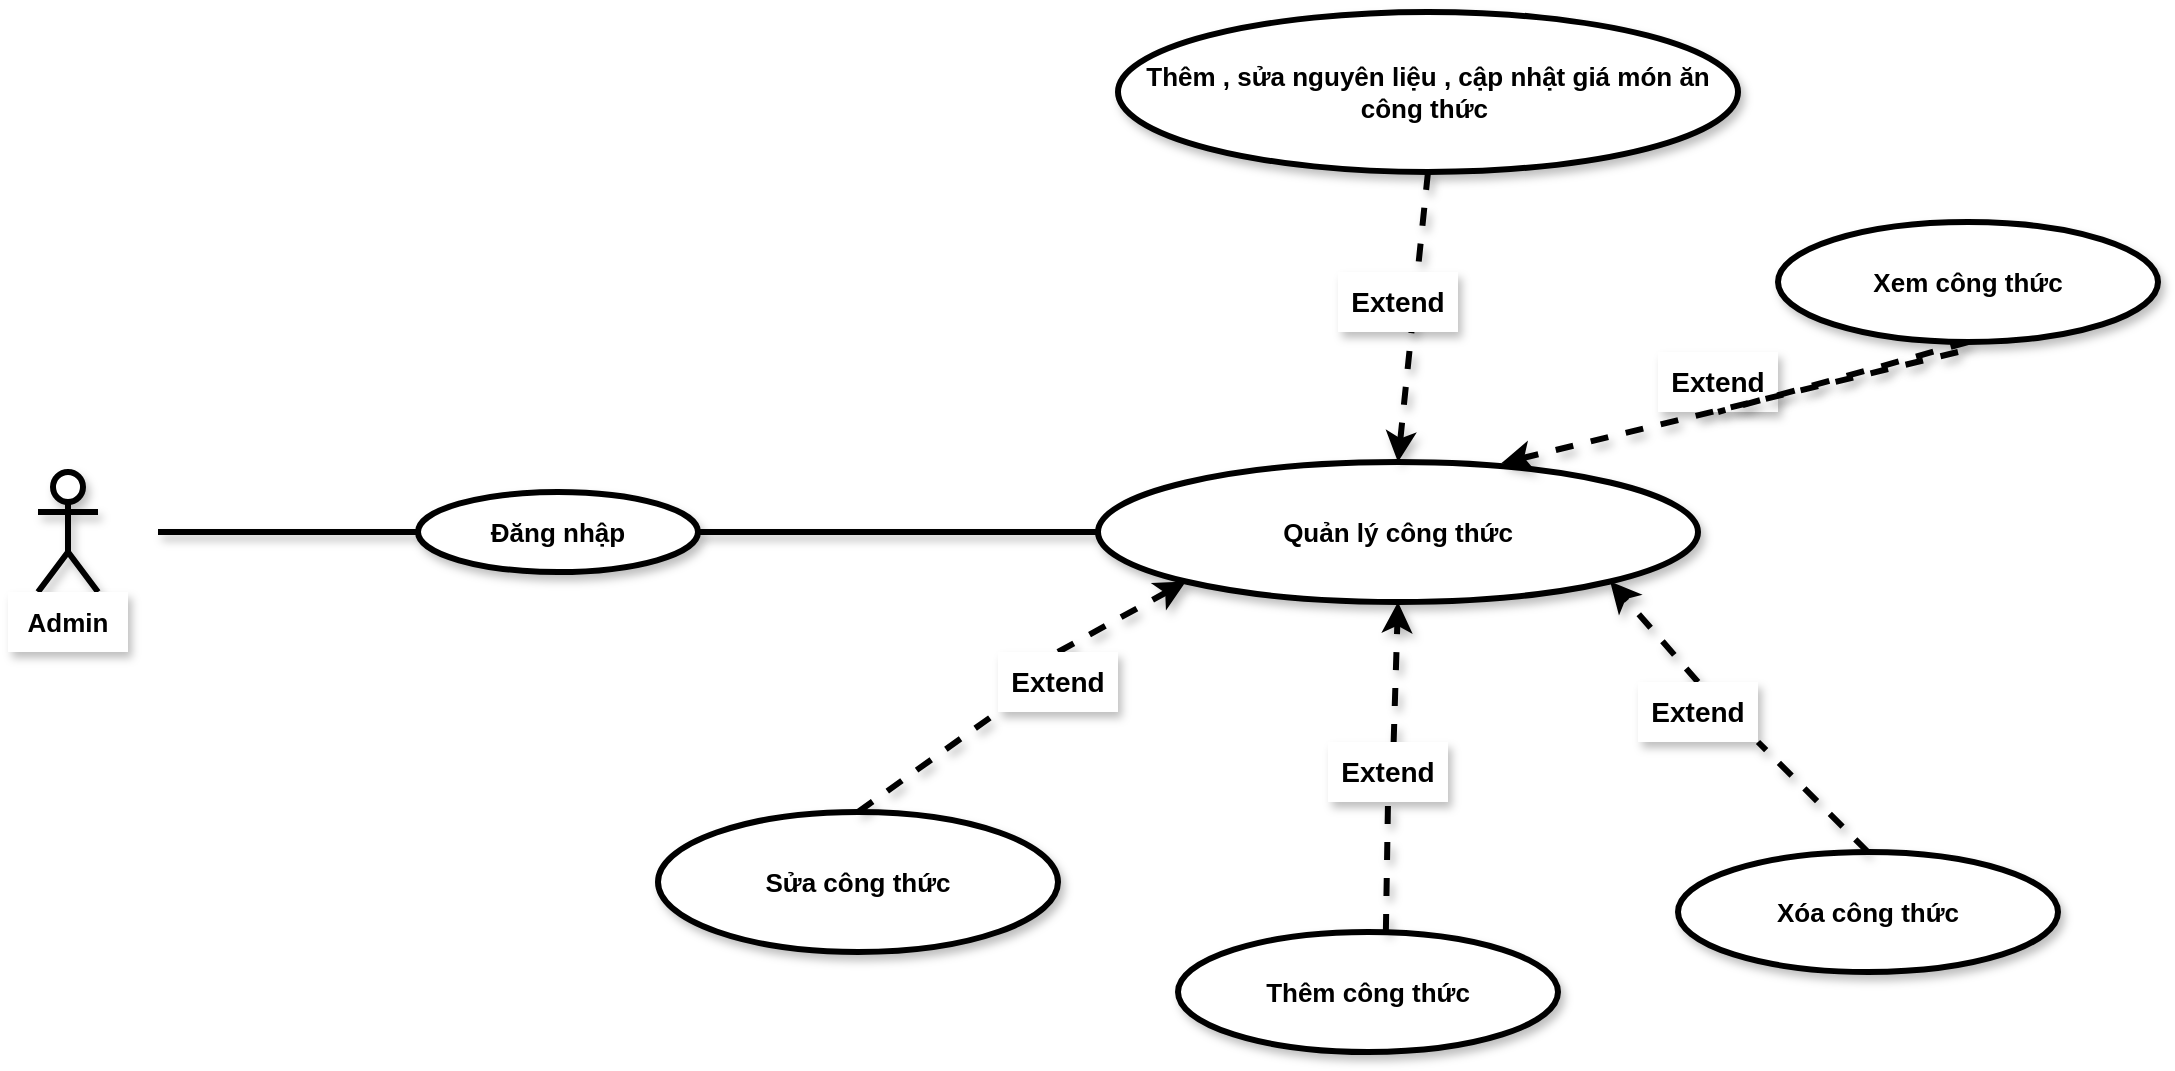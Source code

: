 <mxfile version="19.0.3" type="device"><diagram id="QV1tbBeWoZwRX3Gaqd94" name="Trang-1"><mxGraphModel dx="1038" dy="649" grid="1" gridSize="10" guides="1" tooltips="1" connect="1" arrows="1" fold="1" page="1" pageScale="1" pageWidth="1100" pageHeight="850" math="0" shadow="0"><root><mxCell id="0"/><mxCell id="1" parent="0"/><mxCell id="LYmPvv1k2aEyBpbyO8QV-1" value="Actor" style="shape=umlActor;verticalLabelPosition=bottom;verticalAlign=top;html=1;outlineConnect=0;strokeWidth=3;gradientColor=#ffffff;shadow=1;fontSize=13;points=[[0,1,0,0,0],[1,0,0,26,-6],[1,0.13,0,30,0],[1,0.3,0,30,0],[1,0.5,0,30,0],[1,0.67,0,30,0],[1,0.83,0,26,0],[1,1,0,20,0]];" parent="1" vertex="1"><mxGeometry x="140" y="290" width="30" height="60" as="geometry"/></mxCell><mxCell id="LYmPvv1k2aEyBpbyO8QV-2" value="Admin" style="text;html=1;strokeColor=none;fillColor=default;align=center;verticalAlign=middle;whiteSpace=wrap;rounded=0;shadow=1;fontSize=13;fontStyle=1" parent="1" vertex="1"><mxGeometry x="125" y="350" width="60" height="30" as="geometry"/></mxCell><mxCell id="LYmPvv1k2aEyBpbyO8QV-10" style="edgeStyle=orthogonalEdgeStyle;rounded=0;orthogonalLoop=1;jettySize=auto;html=1;exitX=0;exitY=0.5;exitDx=0;exitDy=0;entryX=1;entryY=0.5;entryDx=30;entryDy=0;entryPerimeter=0;fontSize=13;endArrow=none;endFill=0;strokeWidth=3;shadow=1;" parent="1" source="LYmPvv1k2aEyBpbyO8QV-3" target="LYmPvv1k2aEyBpbyO8QV-1" edge="1"><mxGeometry relative="1" as="geometry"/></mxCell><mxCell id="LYmPvv1k2aEyBpbyO8QV-11" style="edgeStyle=orthogonalEdgeStyle;rounded=0;orthogonalLoop=1;jettySize=auto;html=1;exitX=1;exitY=0.5;exitDx=0;exitDy=0;entryX=0;entryY=0.5;entryDx=0;entryDy=0;shadow=1;fontSize=13;endArrow=none;endFill=0;strokeWidth=3;" parent="1" source="LYmPvv1k2aEyBpbyO8QV-3" target="LYmPvv1k2aEyBpbyO8QV-4" edge="1"><mxGeometry relative="1" as="geometry"/></mxCell><mxCell id="LYmPvv1k2aEyBpbyO8QV-3" value="Đăng nhập" style="ellipse;whiteSpace=wrap;html=1;align=center;newEdgeStyle={&quot;edgeStyle&quot;:&quot;entityRelationEdgeStyle&quot;,&quot;startArrow&quot;:&quot;none&quot;,&quot;endArrow&quot;:&quot;none&quot;,&quot;segment&quot;:10,&quot;curved&quot;:1};treeFolding=1;treeMoving=1;shadow=1;fontSize=13;strokeWidth=3;fillColor=default;gradientColor=#ffffff;fontStyle=1" parent="1" vertex="1"><mxGeometry x="330" y="300" width="140" height="40" as="geometry"/></mxCell><mxCell id="LYmPvv1k2aEyBpbyO8QV-4" value="Quản lý công thức" style="ellipse;whiteSpace=wrap;html=1;align=center;newEdgeStyle={&quot;edgeStyle&quot;:&quot;entityRelationEdgeStyle&quot;,&quot;startArrow&quot;:&quot;none&quot;,&quot;endArrow&quot;:&quot;none&quot;,&quot;segment&quot;:10,&quot;curved&quot;:1};treeFolding=1;treeMoving=1;shadow=1;fontSize=13;strokeWidth=3;fillColor=default;gradientColor=#ffffff;fontStyle=1" parent="1" vertex="1"><mxGeometry x="670" y="285" width="300" height="70" as="geometry"/></mxCell><mxCell id="LYmPvv1k2aEyBpbyO8QV-13" style="rounded=0;orthogonalLoop=1;jettySize=auto;html=1;exitX=0.5;exitY=1;exitDx=0;exitDy=0;entryX=0.5;entryY=0;entryDx=0;entryDy=0;shadow=1;dashed=1;fontSize=13;endArrow=classic;endFill=1;strokeWidth=3;" parent="1" source="LYmPvv1k2aEyBpbyO8QV-5" target="LYmPvv1k2aEyBpbyO8QV-4" edge="1"><mxGeometry relative="1" as="geometry"/></mxCell><mxCell id="LYmPvv1k2aEyBpbyO8QV-5" value="Thêm , sửa nguyên liệu , cập nhật giá món ăn công thức&amp;nbsp;" style="ellipse;whiteSpace=wrap;html=1;align=center;newEdgeStyle={&quot;edgeStyle&quot;:&quot;entityRelationEdgeStyle&quot;,&quot;startArrow&quot;:&quot;none&quot;,&quot;endArrow&quot;:&quot;none&quot;,&quot;segment&quot;:10,&quot;curved&quot;:1};treeFolding=1;treeMoving=1;shadow=1;fontSize=13;strokeWidth=3;fillColor=default;gradientColor=#ffffff;fontStyle=1" parent="1" vertex="1"><mxGeometry x="680" y="60" width="310" height="80" as="geometry"/></mxCell><mxCell id="LYmPvv1k2aEyBpbyO8QV-14" style="edgeStyle=none;rounded=0;orthogonalLoop=1;jettySize=auto;html=1;exitX=0.5;exitY=0;exitDx=0;exitDy=0;entryX=0;entryY=1;entryDx=0;entryDy=0;shadow=1;dashed=1;fontSize=13;endArrow=classic;endFill=1;strokeWidth=3;startArrow=none;" parent="1" source="LYmPvv1k2aEyBpbyO8QV-17" target="LYmPvv1k2aEyBpbyO8QV-4" edge="1"><mxGeometry relative="1" as="geometry"/></mxCell><mxCell id="LYmPvv1k2aEyBpbyO8QV-6" value="Sửa công thức" style="ellipse;whiteSpace=wrap;html=1;align=center;newEdgeStyle={&quot;edgeStyle&quot;:&quot;entityRelationEdgeStyle&quot;,&quot;startArrow&quot;:&quot;none&quot;,&quot;endArrow&quot;:&quot;none&quot;,&quot;segment&quot;:10,&quot;curved&quot;:1};treeFolding=1;treeMoving=1;shadow=1;fontSize=13;strokeWidth=3;fillColor=default;gradientColor=#ffffff;fontStyle=1" parent="1" vertex="1"><mxGeometry x="450" y="460" width="200" height="70" as="geometry"/></mxCell><mxCell id="LYmPvv1k2aEyBpbyO8QV-15" style="edgeStyle=none;rounded=0;orthogonalLoop=1;jettySize=auto;html=1;exitX=0.5;exitY=0;exitDx=0;exitDy=0;entryX=1;entryY=1;entryDx=0;entryDy=0;shadow=1;dashed=1;fontSize=13;endArrow=classic;endFill=1;strokeWidth=3;startArrow=none;" parent="1" source="LYmPvv1k2aEyBpbyO8QV-19" target="LYmPvv1k2aEyBpbyO8QV-4" edge="1"><mxGeometry relative="1" as="geometry"/></mxCell><mxCell id="LYmPvv1k2aEyBpbyO8QV-7" value="Xóa công thức" style="ellipse;whiteSpace=wrap;html=1;align=center;newEdgeStyle={&quot;edgeStyle&quot;:&quot;entityRelationEdgeStyle&quot;,&quot;startArrow&quot;:&quot;none&quot;,&quot;endArrow&quot;:&quot;none&quot;,&quot;segment&quot;:10,&quot;curved&quot;:1};treeFolding=1;treeMoving=1;shadow=1;fontSize=13;strokeWidth=3;fillColor=default;gradientColor=#ffffff;fontStyle=1" parent="1" vertex="1"><mxGeometry x="960" y="480" width="190" height="60" as="geometry"/></mxCell><mxCell id="LYmPvv1k2aEyBpbyO8QV-16" value="Extend" style="text;html=1;strokeColor=none;fillColor=default;align=center;verticalAlign=middle;whiteSpace=wrap;rounded=0;shadow=1;fontSize=14;fontStyle=1" parent="1" vertex="1"><mxGeometry x="790" y="190" width="60" height="30" as="geometry"/></mxCell><mxCell id="LYmPvv1k2aEyBpbyO8QV-17" value="Extend" style="text;html=1;strokeColor=none;fillColor=default;align=center;verticalAlign=middle;whiteSpace=wrap;rounded=0;shadow=1;fontSize=14;fontStyle=1" parent="1" vertex="1"><mxGeometry x="620" y="380" width="60" height="30" as="geometry"/></mxCell><mxCell id="LYmPvv1k2aEyBpbyO8QV-18" value="" style="edgeStyle=none;rounded=0;orthogonalLoop=1;jettySize=auto;html=1;exitX=0.5;exitY=0;exitDx=0;exitDy=0;entryX=0;entryY=1;entryDx=0;entryDy=0;shadow=1;dashed=1;fontSize=13;endArrow=none;endFill=1;strokeWidth=3;" parent="1" source="LYmPvv1k2aEyBpbyO8QV-6" target="LYmPvv1k2aEyBpbyO8QV-17" edge="1"><mxGeometry relative="1" as="geometry"><mxPoint x="660" y="460" as="sourcePoint"/><mxPoint x="713.934" y="344.749" as="targetPoint"/></mxGeometry></mxCell><mxCell id="LYmPvv1k2aEyBpbyO8QV-20" value="Thêm công thức" style="ellipse;whiteSpace=wrap;html=1;align=center;newEdgeStyle={&quot;edgeStyle&quot;:&quot;entityRelationEdgeStyle&quot;,&quot;startArrow&quot;:&quot;none&quot;,&quot;endArrow&quot;:&quot;none&quot;,&quot;segment&quot;:10,&quot;curved&quot;:1};treeFolding=1;treeMoving=1;shadow=1;fontSize=13;strokeWidth=3;fillColor=default;gradientColor=#ffffff;fontStyle=1" parent="1" vertex="1"><mxGeometry x="710" y="520" width="190" height="60" as="geometry"/></mxCell><mxCell id="LYmPvv1k2aEyBpbyO8QV-19" value="Extend" style="text;html=1;strokeColor=none;fillColor=default;align=center;verticalAlign=middle;whiteSpace=wrap;rounded=0;shadow=1;fontSize=14;fontStyle=1" parent="1" vertex="1"><mxGeometry x="940" y="395" width="60" height="30" as="geometry"/></mxCell><mxCell id="LYmPvv1k2aEyBpbyO8QV-21" value="" style="edgeStyle=none;rounded=0;orthogonalLoop=1;jettySize=auto;html=1;exitX=0.5;exitY=0;exitDx=0;exitDy=0;entryX=1;entryY=1;entryDx=0;entryDy=0;shadow=1;dashed=1;fontSize=13;endArrow=none;endFill=1;strokeWidth=3;" parent="1" source="LYmPvv1k2aEyBpbyO8QV-7" target="LYmPvv1k2aEyBpbyO8QV-19" edge="1"><mxGeometry relative="1" as="geometry"><mxPoint x="1005" y="470" as="sourcePoint"/><mxPoint x="926.066" y="344.749" as="targetPoint"/></mxGeometry></mxCell><mxCell id="LYmPvv1k2aEyBpbyO8QV-22" style="rounded=0;orthogonalLoop=1;jettySize=auto;html=1;shadow=1;dashed=1;fontSize=13;endArrow=classic;endFill=1;strokeWidth=3;exitX=0.547;exitY=0;exitDx=0;exitDy=0;exitPerimeter=0;entryX=0.5;entryY=1;entryDx=0;entryDy=0;startArrow=none;" parent="1" source="LYmPvv1k2aEyBpbyO8QV-23" target="LYmPvv1k2aEyBpbyO8QV-4" edge="1"><mxGeometry relative="1" as="geometry"><mxPoint x="820" y="525" as="sourcePoint"/><mxPoint x="870" y="470" as="targetPoint"/></mxGeometry></mxCell><mxCell id="LYmPvv1k2aEyBpbyO8QV-23" value="Extend" style="text;html=1;strokeColor=none;fillColor=default;align=center;verticalAlign=middle;whiteSpace=wrap;rounded=0;shadow=1;fontSize=14;fontStyle=1" parent="1" vertex="1"><mxGeometry x="785" y="425" width="60" height="30" as="geometry"/></mxCell><mxCell id="LYmPvv1k2aEyBpbyO8QV-24" value="" style="rounded=0;orthogonalLoop=1;jettySize=auto;html=1;shadow=1;dashed=1;fontSize=13;endArrow=none;endFill=1;strokeWidth=3;exitX=0.547;exitY=0;exitDx=0;exitDy=0;exitPerimeter=0;entryX=0.5;entryY=1;entryDx=0;entryDy=0;" parent="1" source="LYmPvv1k2aEyBpbyO8QV-20" target="LYmPvv1k2aEyBpbyO8QV-23" edge="1"><mxGeometry relative="1" as="geometry"><mxPoint x="813.93" y="520" as="sourcePoint"/><mxPoint x="820" y="355" as="targetPoint"/></mxGeometry></mxCell><mxCell id="D95PasChPPpnmE5TEYrY-1" value="Xem công thức" style="ellipse;whiteSpace=wrap;html=1;align=center;newEdgeStyle={&quot;edgeStyle&quot;:&quot;entityRelationEdgeStyle&quot;,&quot;startArrow&quot;:&quot;none&quot;,&quot;endArrow&quot;:&quot;none&quot;,&quot;segment&quot;:10,&quot;curved&quot;:1};treeFolding=1;treeMoving=1;shadow=1;fontSize=13;strokeWidth=3;fillColor=default;gradientColor=#ffffff;fontStyle=1" parent="1" vertex="1"><mxGeometry x="1010" y="165" width="190" height="60" as="geometry"/></mxCell><mxCell id="D95PasChPPpnmE5TEYrY-2" value="Extend" style="text;html=1;strokeColor=none;fillColor=default;align=center;verticalAlign=middle;whiteSpace=wrap;rounded=0;shadow=1;fontSize=14;fontStyle=1" parent="1" vertex="1"><mxGeometry x="950" y="230" width="60" height="30" as="geometry"/></mxCell><mxCell id="D95PasChPPpnmE5TEYrY-3" value="" style="rounded=0;orthogonalLoop=1;jettySize=auto;html=1;shadow=1;dashed=1;fontSize=13;endArrow=none;endFill=1;strokeWidth=3;exitX=0.5;exitY=1;exitDx=0;exitDy=0;entryX=0.5;entryY=1;entryDx=0;entryDy=0;" parent="1" source="D95PasChPPpnmE5TEYrY-1" target="D95PasChPPpnmE5TEYrY-2" edge="1"><mxGeometry relative="1" as="geometry"><mxPoint x="1113.93" y="165" as="sourcePoint"/><mxPoint x="1120" as="targetPoint"/></mxGeometry></mxCell><mxCell id="D95PasChPPpnmE5TEYrY-4" style="rounded=0;orthogonalLoop=1;jettySize=auto;html=1;entryX=0.672;entryY=0.009;entryDx=0;entryDy=0;shadow=1;dashed=1;fontSize=13;endArrow=classic;endFill=1;strokeWidth=3;entryPerimeter=0;" parent="1" target="LYmPvv1k2aEyBpbyO8QV-4" edge="1"><mxGeometry relative="1" as="geometry"><mxPoint x="1100" y="230" as="sourcePoint"/><mxPoint x="830" y="295" as="targetPoint"/></mxGeometry></mxCell></root></mxGraphModel></diagram></mxfile>
